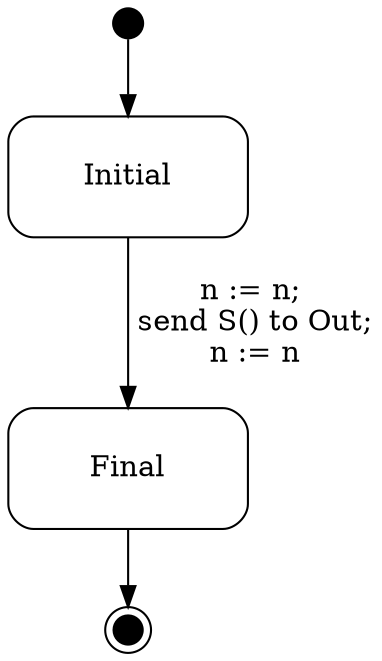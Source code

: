 digraph A1 {
  compound = true;
  rank = LR;
node [shape = "point", height = "0.2"] Initial_extra node [shape = "Mrecord", height = "0.8", width = "1.6"] Initial Initial_extra -> Initial


node [shape = "doublecircle", height = "0.2", width = "0.2", style = "filled", color = "black", label = ""] Final_extra node [shape = "Mrecord", height = "0.8", width = "1.6", style = "solid", label="Final"] Final Final -> Final_extra


Initial -> Final [label = "n := n;\n send S() to Out;\n n := n"];

}
